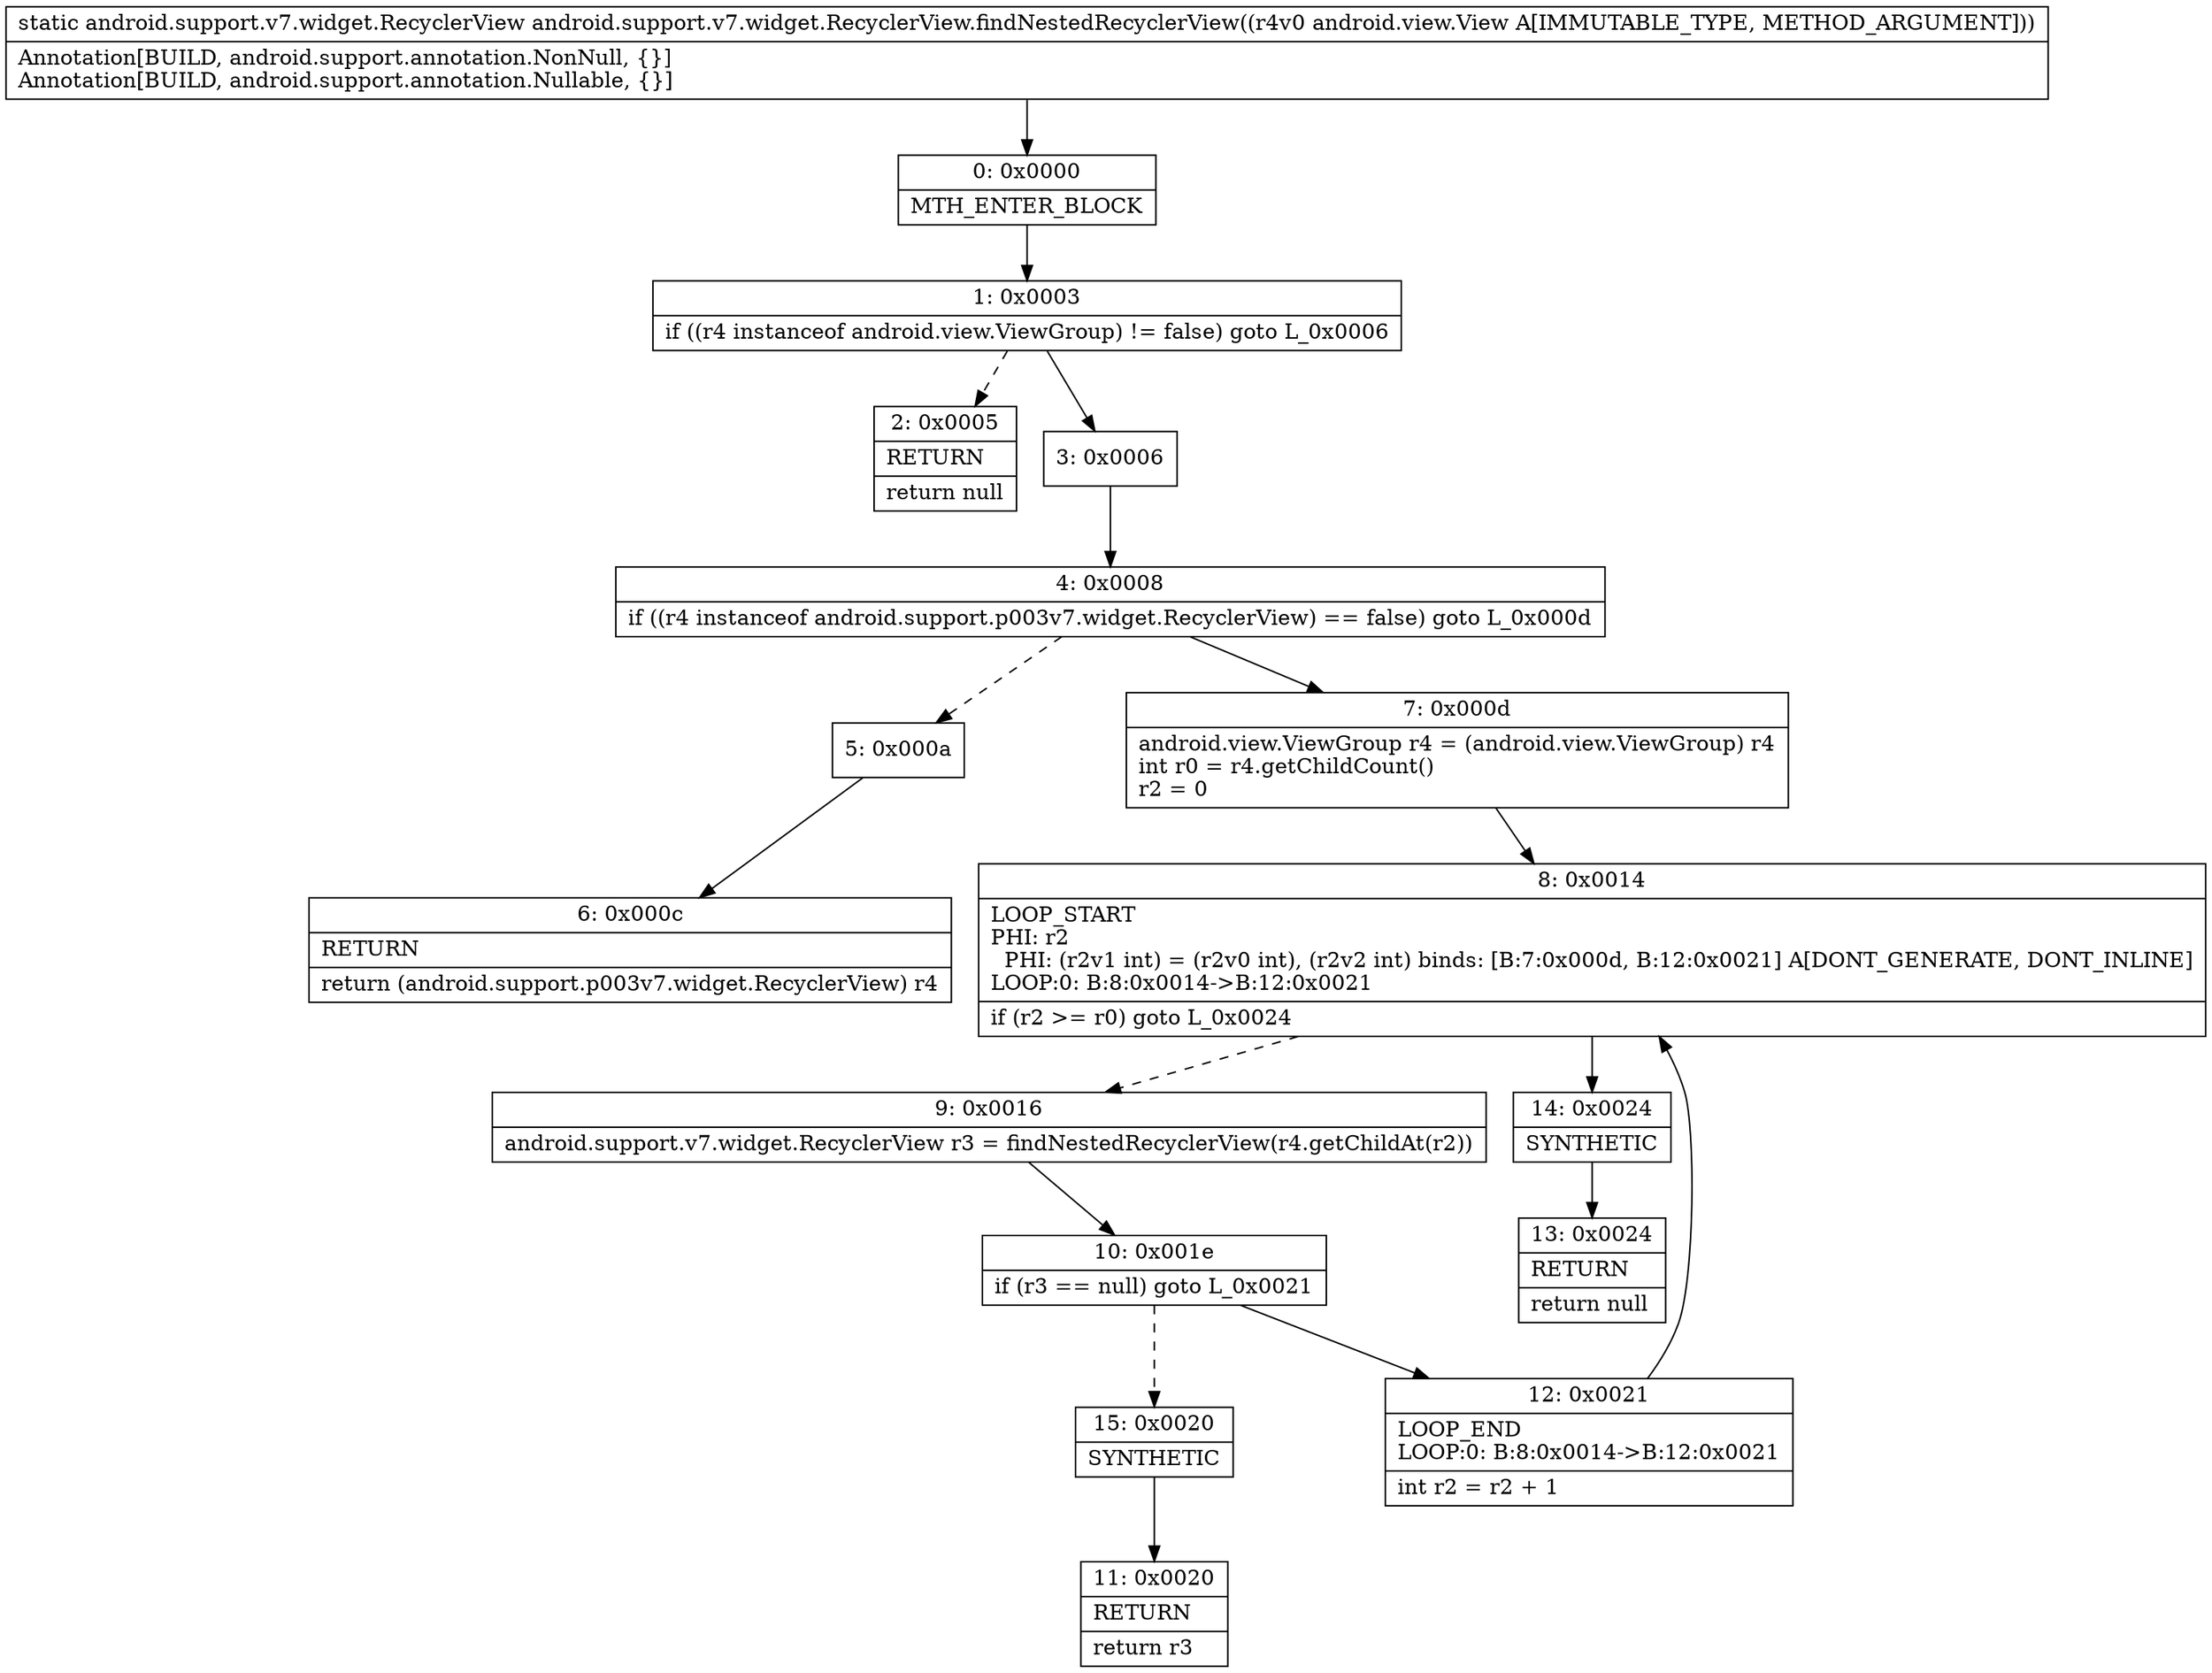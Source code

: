 digraph "CFG forandroid.support.v7.widget.RecyclerView.findNestedRecyclerView(Landroid\/view\/View;)Landroid\/support\/v7\/widget\/RecyclerView;" {
Node_0 [shape=record,label="{0\:\ 0x0000|MTH_ENTER_BLOCK\l}"];
Node_1 [shape=record,label="{1\:\ 0x0003|if ((r4 instanceof android.view.ViewGroup) != false) goto L_0x0006\l}"];
Node_2 [shape=record,label="{2\:\ 0x0005|RETURN\l|return null\l}"];
Node_3 [shape=record,label="{3\:\ 0x0006}"];
Node_4 [shape=record,label="{4\:\ 0x0008|if ((r4 instanceof android.support.p003v7.widget.RecyclerView) == false) goto L_0x000d\l}"];
Node_5 [shape=record,label="{5\:\ 0x000a}"];
Node_6 [shape=record,label="{6\:\ 0x000c|RETURN\l|return (android.support.p003v7.widget.RecyclerView) r4\l}"];
Node_7 [shape=record,label="{7\:\ 0x000d|android.view.ViewGroup r4 = (android.view.ViewGroup) r4\lint r0 = r4.getChildCount()\lr2 = 0\l}"];
Node_8 [shape=record,label="{8\:\ 0x0014|LOOP_START\lPHI: r2 \l  PHI: (r2v1 int) = (r2v0 int), (r2v2 int) binds: [B:7:0x000d, B:12:0x0021] A[DONT_GENERATE, DONT_INLINE]\lLOOP:0: B:8:0x0014\-\>B:12:0x0021\l|if (r2 \>= r0) goto L_0x0024\l}"];
Node_9 [shape=record,label="{9\:\ 0x0016|android.support.v7.widget.RecyclerView r3 = findNestedRecyclerView(r4.getChildAt(r2))\l}"];
Node_10 [shape=record,label="{10\:\ 0x001e|if (r3 == null) goto L_0x0021\l}"];
Node_11 [shape=record,label="{11\:\ 0x0020|RETURN\l|return r3\l}"];
Node_12 [shape=record,label="{12\:\ 0x0021|LOOP_END\lLOOP:0: B:8:0x0014\-\>B:12:0x0021\l|int r2 = r2 + 1\l}"];
Node_13 [shape=record,label="{13\:\ 0x0024|RETURN\l|return null\l}"];
Node_14 [shape=record,label="{14\:\ 0x0024|SYNTHETIC\l}"];
Node_15 [shape=record,label="{15\:\ 0x0020|SYNTHETIC\l}"];
MethodNode[shape=record,label="{static android.support.v7.widget.RecyclerView android.support.v7.widget.RecyclerView.findNestedRecyclerView((r4v0 android.view.View A[IMMUTABLE_TYPE, METHOD_ARGUMENT]))  | Annotation[BUILD, android.support.annotation.NonNull, \{\}]\lAnnotation[BUILD, android.support.annotation.Nullable, \{\}]\l}"];
MethodNode -> Node_0;
Node_0 -> Node_1;
Node_1 -> Node_2[style=dashed];
Node_1 -> Node_3;
Node_3 -> Node_4;
Node_4 -> Node_5[style=dashed];
Node_4 -> Node_7;
Node_5 -> Node_6;
Node_7 -> Node_8;
Node_8 -> Node_9[style=dashed];
Node_8 -> Node_14;
Node_9 -> Node_10;
Node_10 -> Node_12;
Node_10 -> Node_15[style=dashed];
Node_12 -> Node_8;
Node_14 -> Node_13;
Node_15 -> Node_11;
}


